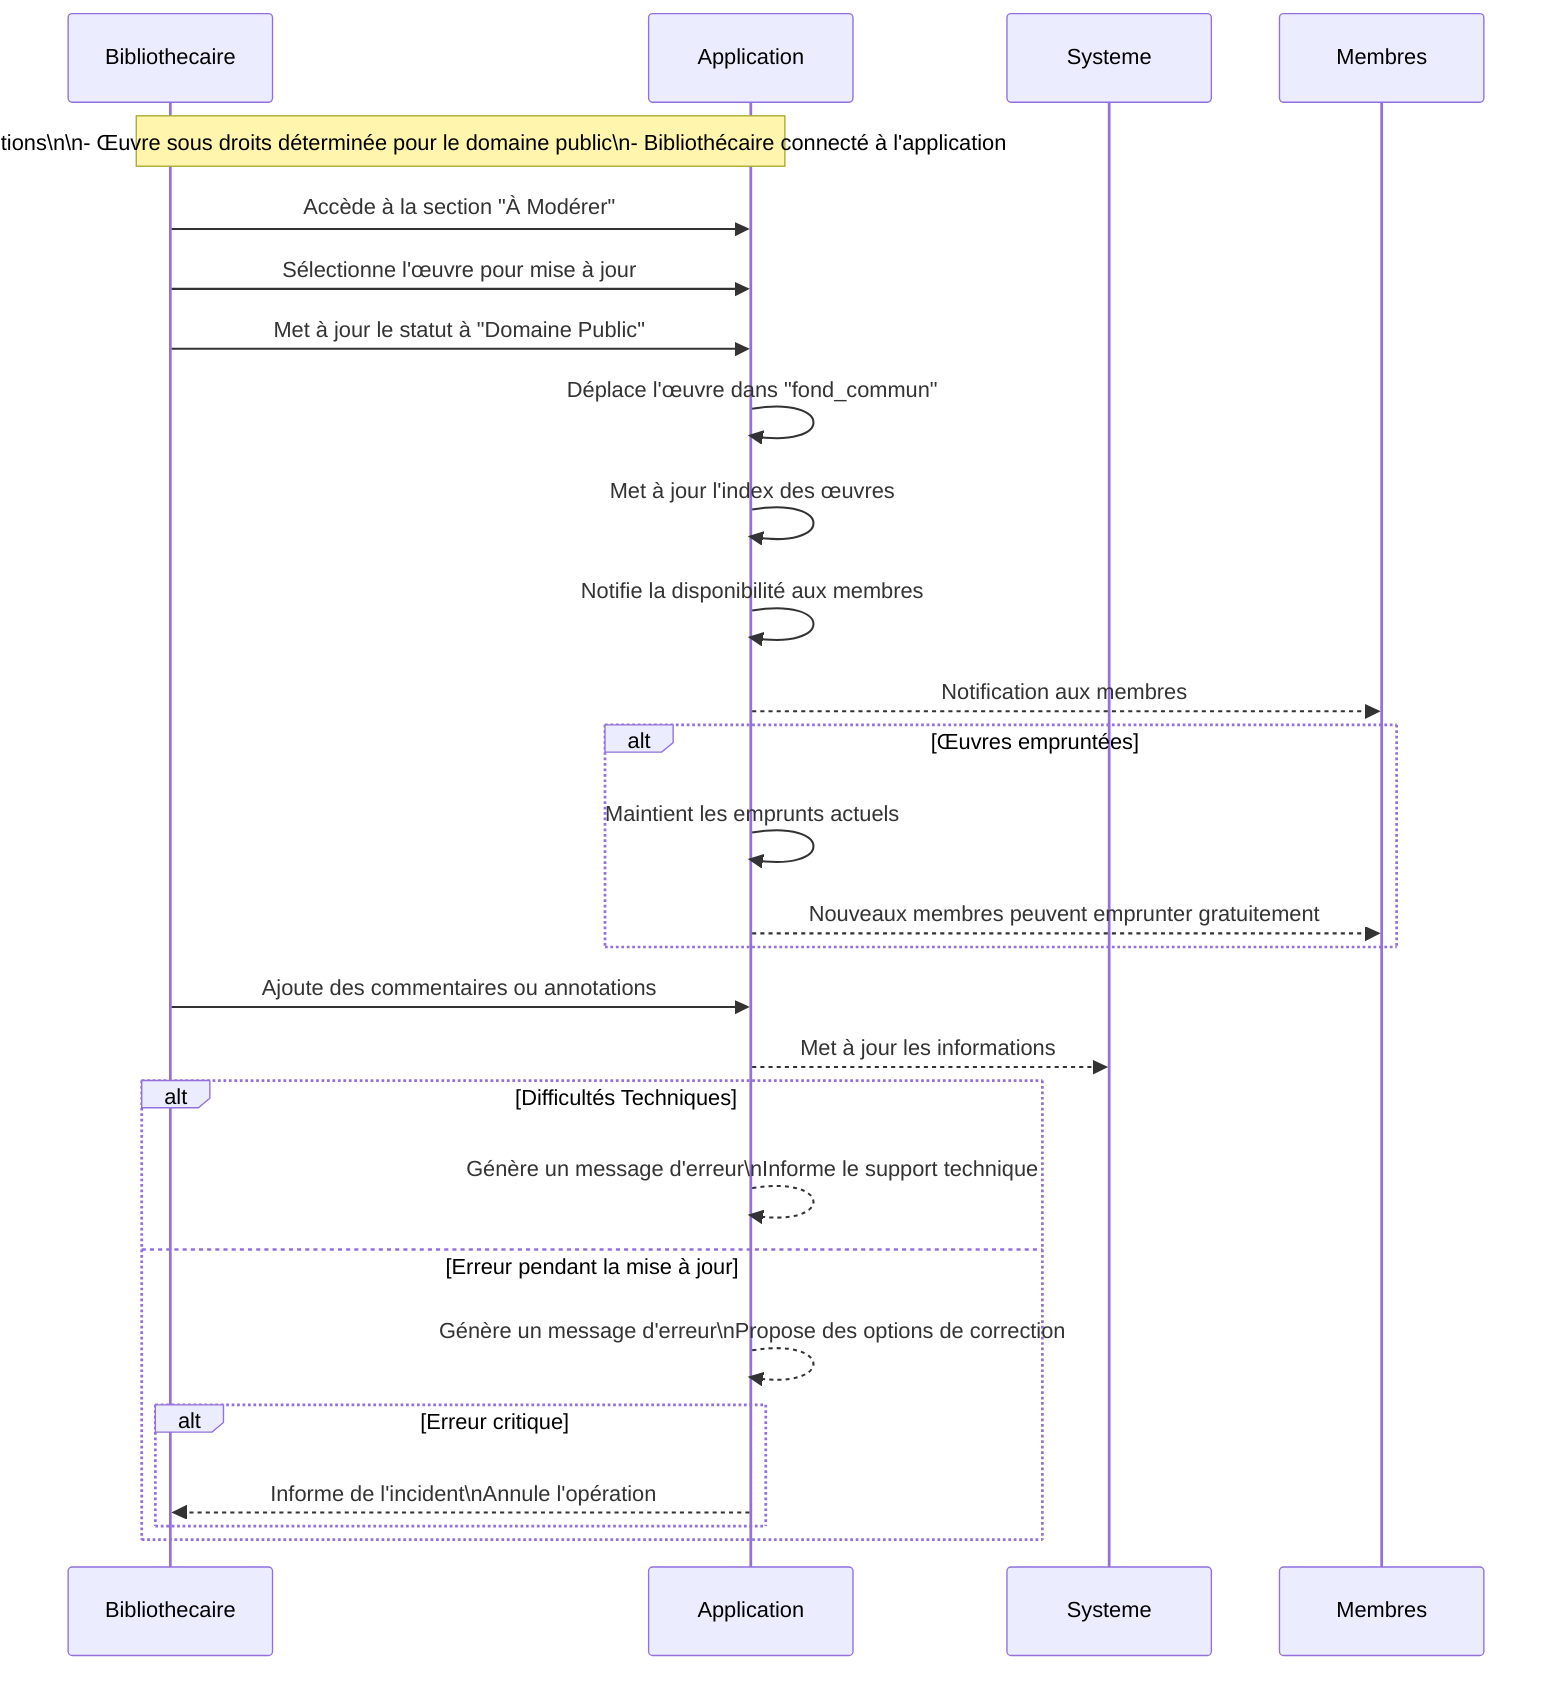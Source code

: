 sequenceDiagram
    participant Bibliothecaire
    participant Application
    participant Systeme
    participant Membres

    Note over Bibliothecaire, Application: Préconditions\n\n- Œuvre sous droits déterminée pour le domaine public\n- Bibliothécaire connecté à l'application

    Bibliothecaire->>Application: Accède à la section "À Modérer"
    Bibliothecaire->>Application: Sélectionne l'œuvre pour mise à jour
    Bibliothecaire->>Application: Met à jour le statut à "Domaine Public"
    Application->>Application: Déplace l'œuvre dans "fond_commun"
    Application->>Application: Met à jour l'index des œuvres
    Application->>Application: Notifie la disponibilité aux membres
    Application-->>Membres: Notification aux membres

    alt Œuvres empruntées
        Application->>Application: Maintient les emprunts actuels
        Application-->>Membres: Nouveaux membres peuvent emprunter gratuitement
    end

    Bibliothecaire->>Application: Ajoute des commentaires ou annotations
    Application-->>Systeme: Met à jour les informations

    alt Difficultés Techniques
        Application-->>Application: Génère un message d'erreur\nInforme le support technique
    else Erreur pendant la mise à jour
        Application-->>Application: Génère un message d'erreur\nPropose des options de correction
        alt Erreur critique
            Application-->>Bibliothecaire: Informe de l'incident\nAnnule l'opération
        end
    end